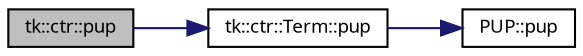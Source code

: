 digraph "tk::ctr::pup"
{
 // INTERACTIVE_SVG=YES
  bgcolor="transparent";
  edge [fontname="sans-serif",fontsize="9",labelfontname="sans-serif",labelfontsize="9"];
  node [fontname="sans-serif",fontsize="9",shape=record];
  rankdir="LR";
  Node1 [label="tk::ctr::pup",height=0.2,width=0.4,color="black", fillcolor="grey75", style="filled", fontcolor="black"];
  Node1 -> Node2 [color="midnightblue",fontsize="9",style="solid",fontname="sans-serif"];
  Node2 [label="tk::ctr::Term::pup",height=0.2,width=0.4,color="black",URL="$structtk_1_1ctr_1_1_term.html#a3f649a81876b1713271d7e1e85131d1a"];
  Node2 -> Node3 [color="midnightblue",fontsize="9",style="solid",fontname="sans-serif"];
  Node3 [label="PUP::pup",height=0.2,width=0.4,color="black",URL="$namespace_p_u_p.html#aa494dd0331773529acf90e7f40658c63",tooltip="Pack/Unpack enum class. "];
}
